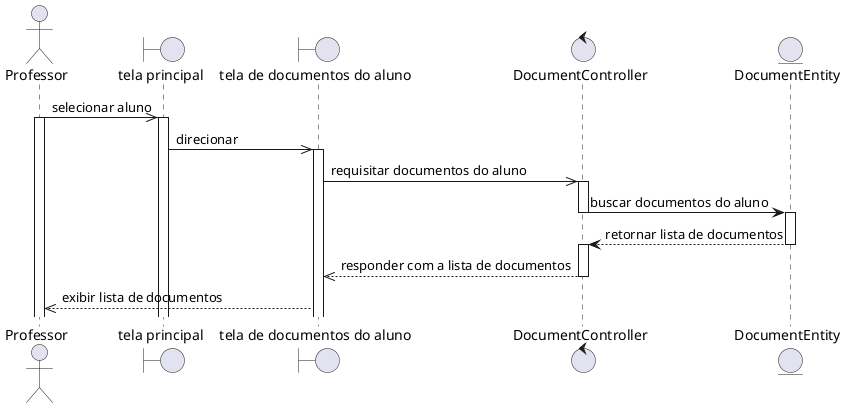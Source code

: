 @startuml
actor Professor
boundary "tela principal" as home
boundary "tela de documentos do aluno" as documentos
control DocumentController as controller
entity DocumentEntity as model

Professor ->> home: selecionar aluno
activate Professor
activate home
home ->> documentos: direcionar
activate documentos
documentos ->> controller: requisitar documentos do aluno
activate controller
controller -> model: buscar documentos do aluno
deactivate controller
activate model
model --> controller: retornar lista de documentos
deactivate model
activate controller
controller -->> documentos: responder com a lista de documentos
deactivate controller
documentos -->> Professor: exibir lista de documentos

@enduml